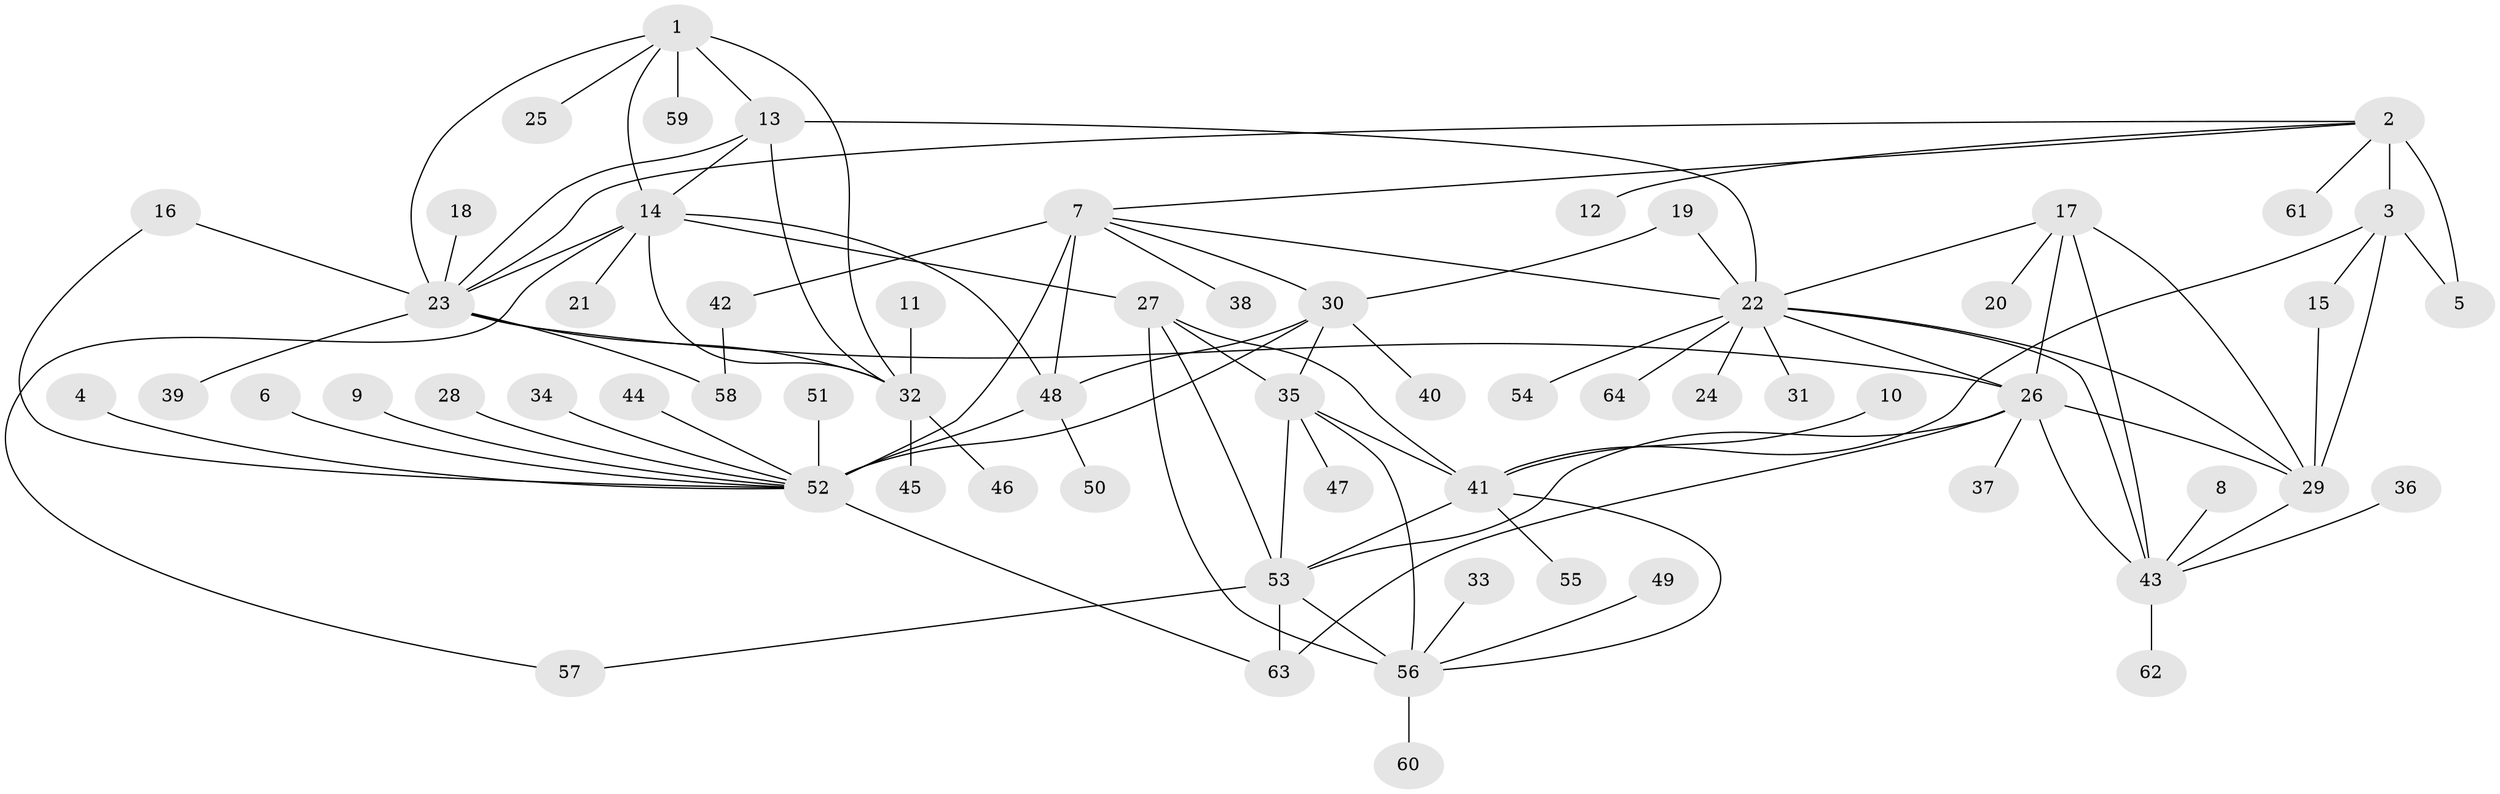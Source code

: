 // original degree distribution, {9: 0.023622047244094488, 5: 0.031496062992125984, 11: 0.031496062992125984, 7: 0.06299212598425197, 12: 0.007874015748031496, 8: 0.023622047244094488, 10: 0.031496062992125984, 15: 0.007874015748031496, 6: 0.015748031496062992, 1: 0.5196850393700787, 2: 0.2047244094488189, 3: 0.031496062992125984, 4: 0.007874015748031496}
// Generated by graph-tools (version 1.1) at 2025/02/03/09/25 03:02:51]
// undirected, 64 vertices, 99 edges
graph export_dot {
graph [start="1"]
  node [color=gray90,style=filled];
  1;
  2;
  3;
  4;
  5;
  6;
  7;
  8;
  9;
  10;
  11;
  12;
  13;
  14;
  15;
  16;
  17;
  18;
  19;
  20;
  21;
  22;
  23;
  24;
  25;
  26;
  27;
  28;
  29;
  30;
  31;
  32;
  33;
  34;
  35;
  36;
  37;
  38;
  39;
  40;
  41;
  42;
  43;
  44;
  45;
  46;
  47;
  48;
  49;
  50;
  51;
  52;
  53;
  54;
  55;
  56;
  57;
  58;
  59;
  60;
  61;
  62;
  63;
  64;
  1 -- 13 [weight=1.0];
  1 -- 14 [weight=1.0];
  1 -- 23 [weight=1.0];
  1 -- 25 [weight=1.0];
  1 -- 32 [weight=2.0];
  1 -- 59 [weight=1.0];
  2 -- 3 [weight=4.0];
  2 -- 5 [weight=4.0];
  2 -- 7 [weight=1.0];
  2 -- 12 [weight=1.0];
  2 -- 23 [weight=1.0];
  2 -- 61 [weight=1.0];
  3 -- 5 [weight=4.0];
  3 -- 15 [weight=1.0];
  3 -- 29 [weight=1.0];
  3 -- 41 [weight=1.0];
  4 -- 52 [weight=1.0];
  6 -- 52 [weight=1.0];
  7 -- 22 [weight=1.0];
  7 -- 30 [weight=1.0];
  7 -- 38 [weight=1.0];
  7 -- 42 [weight=1.0];
  7 -- 48 [weight=1.0];
  7 -- 52 [weight=3.0];
  8 -- 43 [weight=1.0];
  9 -- 52 [weight=1.0];
  10 -- 41 [weight=1.0];
  11 -- 32 [weight=1.0];
  13 -- 14 [weight=1.0];
  13 -- 22 [weight=2.0];
  13 -- 23 [weight=1.0];
  13 -- 32 [weight=2.0];
  14 -- 21 [weight=1.0];
  14 -- 23 [weight=1.0];
  14 -- 27 [weight=1.0];
  14 -- 32 [weight=2.0];
  14 -- 48 [weight=1.0];
  14 -- 57 [weight=1.0];
  15 -- 29 [weight=1.0];
  16 -- 23 [weight=1.0];
  16 -- 52 [weight=1.0];
  17 -- 20 [weight=1.0];
  17 -- 22 [weight=2.0];
  17 -- 26 [weight=2.0];
  17 -- 29 [weight=2.0];
  17 -- 43 [weight=2.0];
  18 -- 23 [weight=1.0];
  19 -- 22 [weight=1.0];
  19 -- 30 [weight=1.0];
  22 -- 24 [weight=1.0];
  22 -- 26 [weight=1.0];
  22 -- 29 [weight=1.0];
  22 -- 31 [weight=1.0];
  22 -- 43 [weight=1.0];
  22 -- 54 [weight=1.0];
  22 -- 64 [weight=1.0];
  23 -- 26 [weight=1.0];
  23 -- 32 [weight=2.0];
  23 -- 39 [weight=1.0];
  23 -- 58 [weight=1.0];
  26 -- 29 [weight=1.0];
  26 -- 37 [weight=1.0];
  26 -- 43 [weight=1.0];
  26 -- 53 [weight=1.0];
  26 -- 63 [weight=1.0];
  27 -- 35 [weight=1.0];
  27 -- 41 [weight=1.0];
  27 -- 53 [weight=2.0];
  27 -- 56 [weight=1.0];
  28 -- 52 [weight=1.0];
  29 -- 43 [weight=1.0];
  30 -- 35 [weight=1.0];
  30 -- 40 [weight=1.0];
  30 -- 48 [weight=1.0];
  30 -- 52 [weight=3.0];
  32 -- 45 [weight=1.0];
  32 -- 46 [weight=1.0];
  33 -- 56 [weight=1.0];
  34 -- 52 [weight=1.0];
  35 -- 41 [weight=1.0];
  35 -- 47 [weight=1.0];
  35 -- 53 [weight=2.0];
  35 -- 56 [weight=1.0];
  36 -- 43 [weight=1.0];
  41 -- 53 [weight=2.0];
  41 -- 55 [weight=1.0];
  41 -- 56 [weight=1.0];
  42 -- 58 [weight=1.0];
  43 -- 62 [weight=1.0];
  44 -- 52 [weight=1.0];
  48 -- 50 [weight=1.0];
  48 -- 52 [weight=3.0];
  49 -- 56 [weight=1.0];
  51 -- 52 [weight=1.0];
  52 -- 63 [weight=1.0];
  53 -- 56 [weight=2.0];
  53 -- 57 [weight=1.0];
  53 -- 63 [weight=1.0];
  56 -- 60 [weight=1.0];
}
